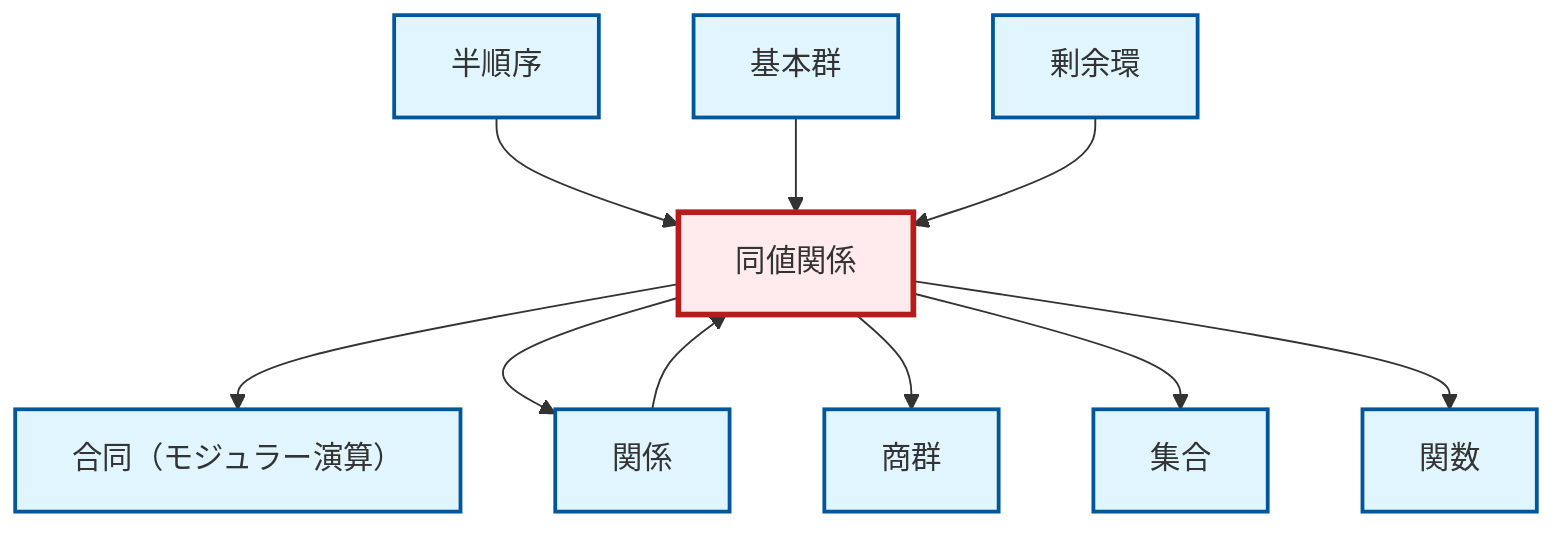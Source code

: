 graph TD
    classDef definition fill:#e1f5fe,stroke:#01579b,stroke-width:2px
    classDef theorem fill:#f3e5f5,stroke:#4a148c,stroke-width:2px
    classDef axiom fill:#fff3e0,stroke:#e65100,stroke-width:2px
    classDef example fill:#e8f5e9,stroke:#1b5e20,stroke-width:2px
    classDef current fill:#ffebee,stroke:#b71c1c,stroke-width:3px
    def-partial-order["半順序"]:::definition
    def-quotient-ring["剰余環"]:::definition
    def-function["関数"]:::definition
    def-fundamental-group["基本群"]:::definition
    def-congruence["合同（モジュラー演算）"]:::definition
    def-relation["関係"]:::definition
    def-equivalence-relation["同値関係"]:::definition
    def-quotient-group["商群"]:::definition
    def-set["集合"]:::definition
    def-equivalence-relation --> def-congruence
    def-equivalence-relation --> def-relation
    def-equivalence-relation --> def-quotient-group
    def-partial-order --> def-equivalence-relation
    def-relation --> def-equivalence-relation
    def-fundamental-group --> def-equivalence-relation
    def-equivalence-relation --> def-set
    def-quotient-ring --> def-equivalence-relation
    def-equivalence-relation --> def-function
    class def-equivalence-relation current